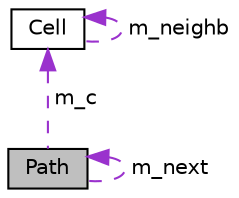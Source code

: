 digraph "Path"
{
 // LATEX_PDF_SIZE
  edge [fontname="Helvetica",fontsize="10",labelfontname="Helvetica",labelfontsize="10"];
  node [fontname="Helvetica",fontsize="10",shape=record];
  Node1 [label="Path",height=0.2,width=0.4,color="black", fillcolor="grey75", style="filled", fontcolor="black",tooltip=" "];
  Node2 -> Node1 [dir="back",color="darkorchid3",fontsize="10",style="dashed",label=" m_c" ,fontname="Helvetica"];
  Node2 [label="Cell",height=0.2,width=0.4,color="black", fillcolor="white", style="filled",URL="$class_cell.html",tooltip=" "];
  Node2 -> Node2 [dir="back",color="darkorchid3",fontsize="10",style="dashed",label=" m_neighb" ,fontname="Helvetica"];
  Node1 -> Node1 [dir="back",color="darkorchid3",fontsize="10",style="dashed",label=" m_next" ,fontname="Helvetica"];
}
